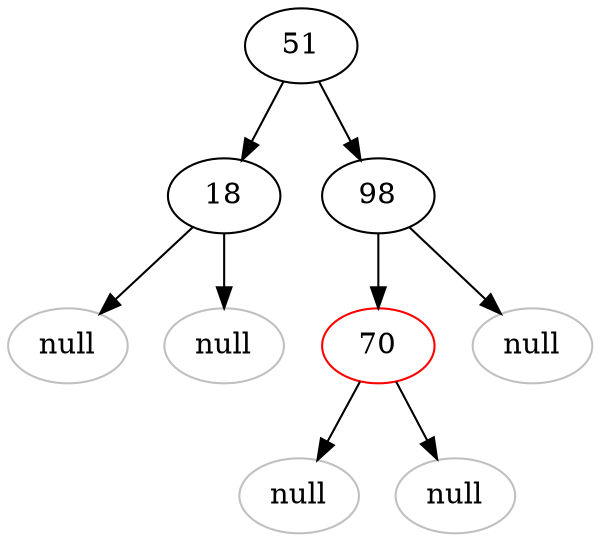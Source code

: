 digraph G {
	51 [color=black]
51->18	
	51->98
		18 [color=black]
18->null9
	null9 [label="null", color="gray"]
	18->null10
	null10 [label="null", color="gray"]
		98 [color=black]
98->70	
	98->null11
	null11 [label="null", color="gray"]
		70 [color=red]
70->null12
	null12 [label="null", color="gray"]
	70->null13
	null13 [label="null", color="gray"]
	
}
